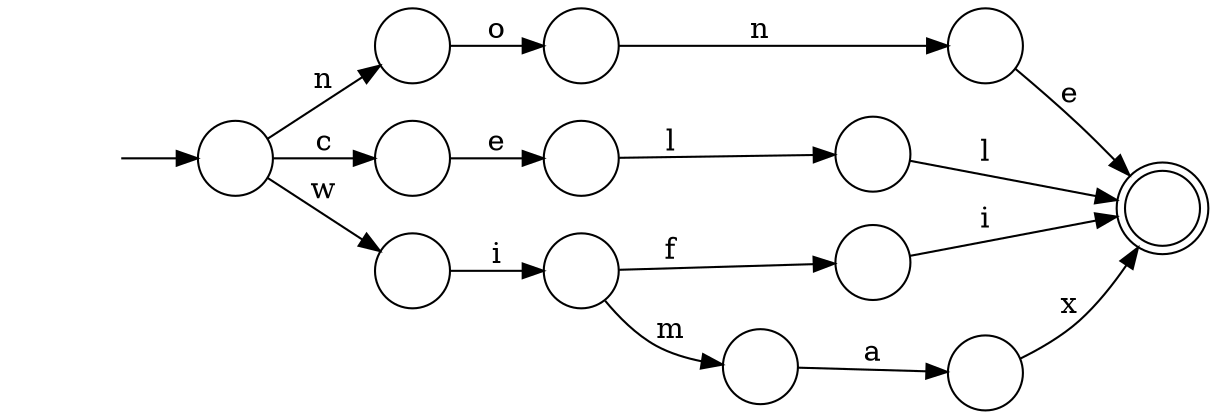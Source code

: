 digraph Automaton {
  rankdir = LR;
  0 [shape=circle,label=""];
  0 -> 6 [label="l"]
  1 [shape=circle,label=""];
  1 -> 3 [label="f"]
  1 -> 4 [label="m"]
  2 [shape=circle,label=""];
  initial [shape=plaintext,label=""];
  initial -> 2
  2 -> 8 [label="n"]
  2 -> 11 [label="c"]
  2 -> 5 [label="w"]
  3 [shape=circle,label=""];
  3 -> 7 [label="i"]
  4 [shape=circle,label=""];
  4 -> 9 [label="a"]
  5 [shape=circle,label=""];
  5 -> 1 [label="i"]
  6 [shape=circle,label=""];
  6 -> 7 [label="l"]
  7 [shape=doublecircle,label=""];
  8 [shape=circle,label=""];
  8 -> 12 [label="o"]
  9 [shape=circle,label=""];
  9 -> 7 [label="x"]
  10 [shape=circle,label=""];
  10 -> 7 [label="e"]
  11 [shape=circle,label=""];
  11 -> 0 [label="e"]
  12 [shape=circle,label=""];
  12 -> 10 [label="n"]
}
